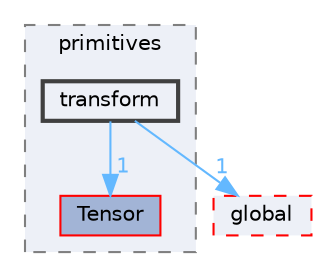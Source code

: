 digraph "src/OpenFOAM/primitives/transform"
{
 // LATEX_PDF_SIZE
  bgcolor="transparent";
  edge [fontname=Helvetica,fontsize=10,labelfontname=Helvetica,labelfontsize=10];
  node [fontname=Helvetica,fontsize=10,shape=box,height=0.2,width=0.4];
  compound=true
  subgraph clusterdir_3e50f45338116b169052b428016851aa {
    graph [ bgcolor="#edf0f7", pencolor="grey50", label="primitives", fontname=Helvetica,fontsize=10 style="filled,dashed", URL="dir_3e50f45338116b169052b428016851aa.html",tooltip=""]
  dir_15da0e2a135f43ffeb4645c968ce8ac7 [label="Tensor", fillcolor="#a2b4d6", color="red", style="filled", URL="dir_15da0e2a135f43ffeb4645c968ce8ac7.html",tooltip=""];
  dir_9cf74317c7eb616c4d20a1fef726f411 [label="transform", fillcolor="#edf0f7", color="grey25", style="filled,bold", URL="dir_9cf74317c7eb616c4d20a1fef726f411.html",tooltip=""];
  }
  dir_8583492183f4d27c76555f8f333dd07b [label="global", fillcolor="#edf0f7", color="red", style="filled,dashed", URL="dir_8583492183f4d27c76555f8f333dd07b.html",tooltip=""];
  dir_9cf74317c7eb616c4d20a1fef726f411->dir_15da0e2a135f43ffeb4645c968ce8ac7 [headlabel="1", labeldistance=1.5 headhref="dir_004099_003981.html" href="dir_004099_003981.html" color="steelblue1" fontcolor="steelblue1"];
  dir_9cf74317c7eb616c4d20a1fef726f411->dir_8583492183f4d27c76555f8f333dd07b [headlabel="1", labeldistance=1.5 headhref="dir_004099_001645.html" href="dir_004099_001645.html" color="steelblue1" fontcolor="steelblue1"];
}
